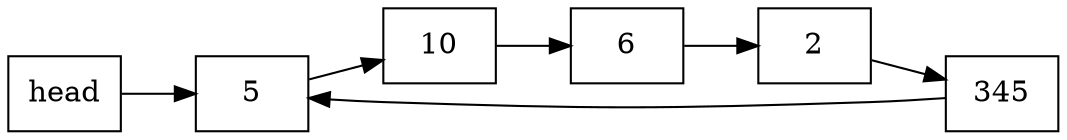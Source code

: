 digraph {
head [label="head" shape=box]
5 [label="5" shape=box]
10 [label="10" shape=box]
6 [label="6" shape=box]
2 [label="2" shape=box]
345 [label="345" shape=box]
head -> 5 
5 -> 10 
10 -> 6 
6 -> 2 
2 -> 345 
345 -> 5 
rankdir=LR
}
